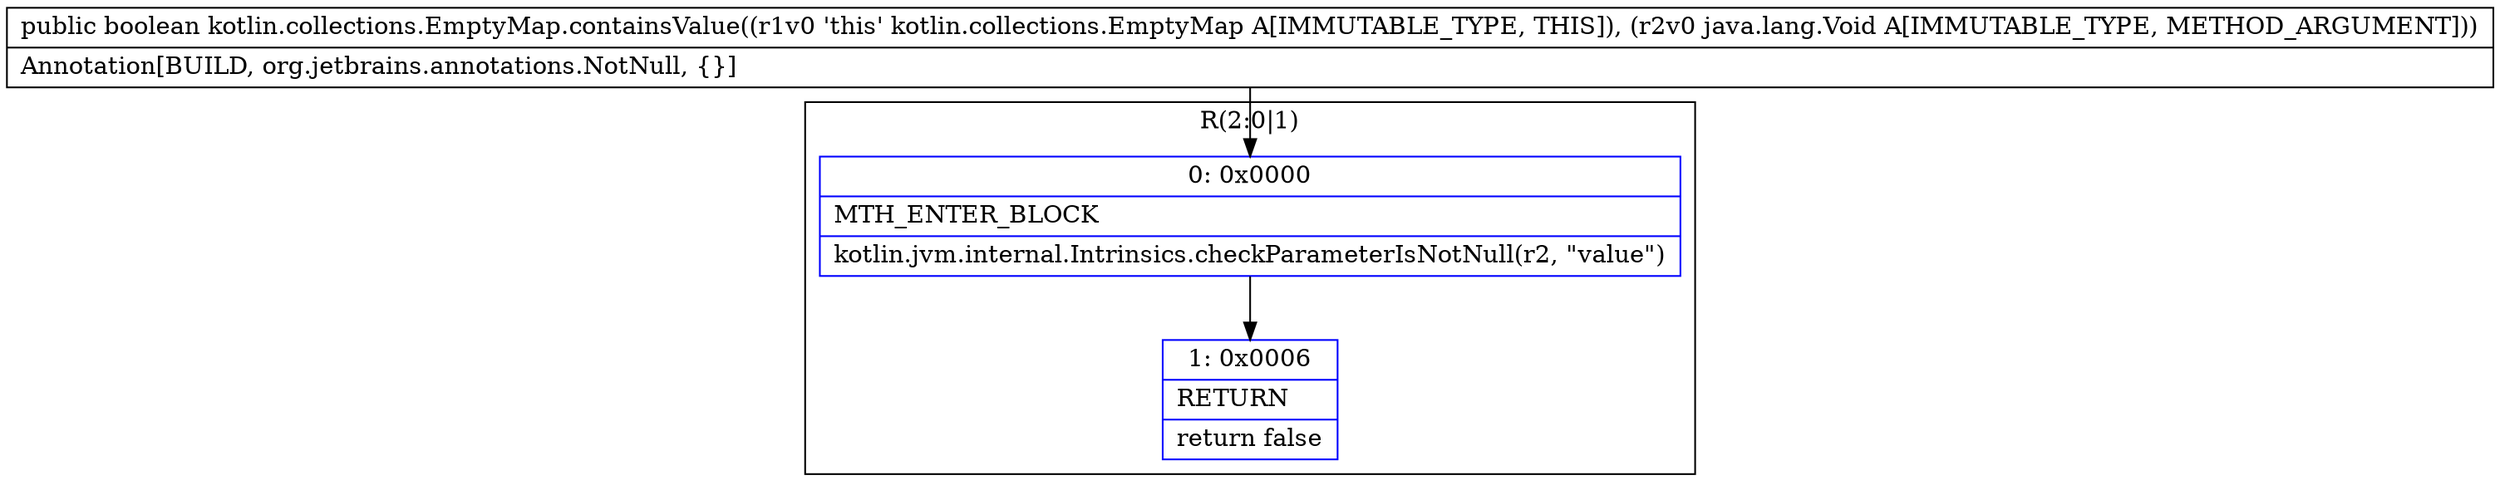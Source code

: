 digraph "CFG forkotlin.collections.EmptyMap.containsValue(Ljava\/lang\/Void;)Z" {
subgraph cluster_Region_1300147287 {
label = "R(2:0|1)";
node [shape=record,color=blue];
Node_0 [shape=record,label="{0\:\ 0x0000|MTH_ENTER_BLOCK\l|kotlin.jvm.internal.Intrinsics.checkParameterIsNotNull(r2, \"value\")\l}"];
Node_1 [shape=record,label="{1\:\ 0x0006|RETURN\l|return false\l}"];
}
MethodNode[shape=record,label="{public boolean kotlin.collections.EmptyMap.containsValue((r1v0 'this' kotlin.collections.EmptyMap A[IMMUTABLE_TYPE, THIS]), (r2v0 java.lang.Void A[IMMUTABLE_TYPE, METHOD_ARGUMENT]))  | Annotation[BUILD, org.jetbrains.annotations.NotNull, \{\}]\l}"];
MethodNode -> Node_0;
Node_0 -> Node_1;
}

